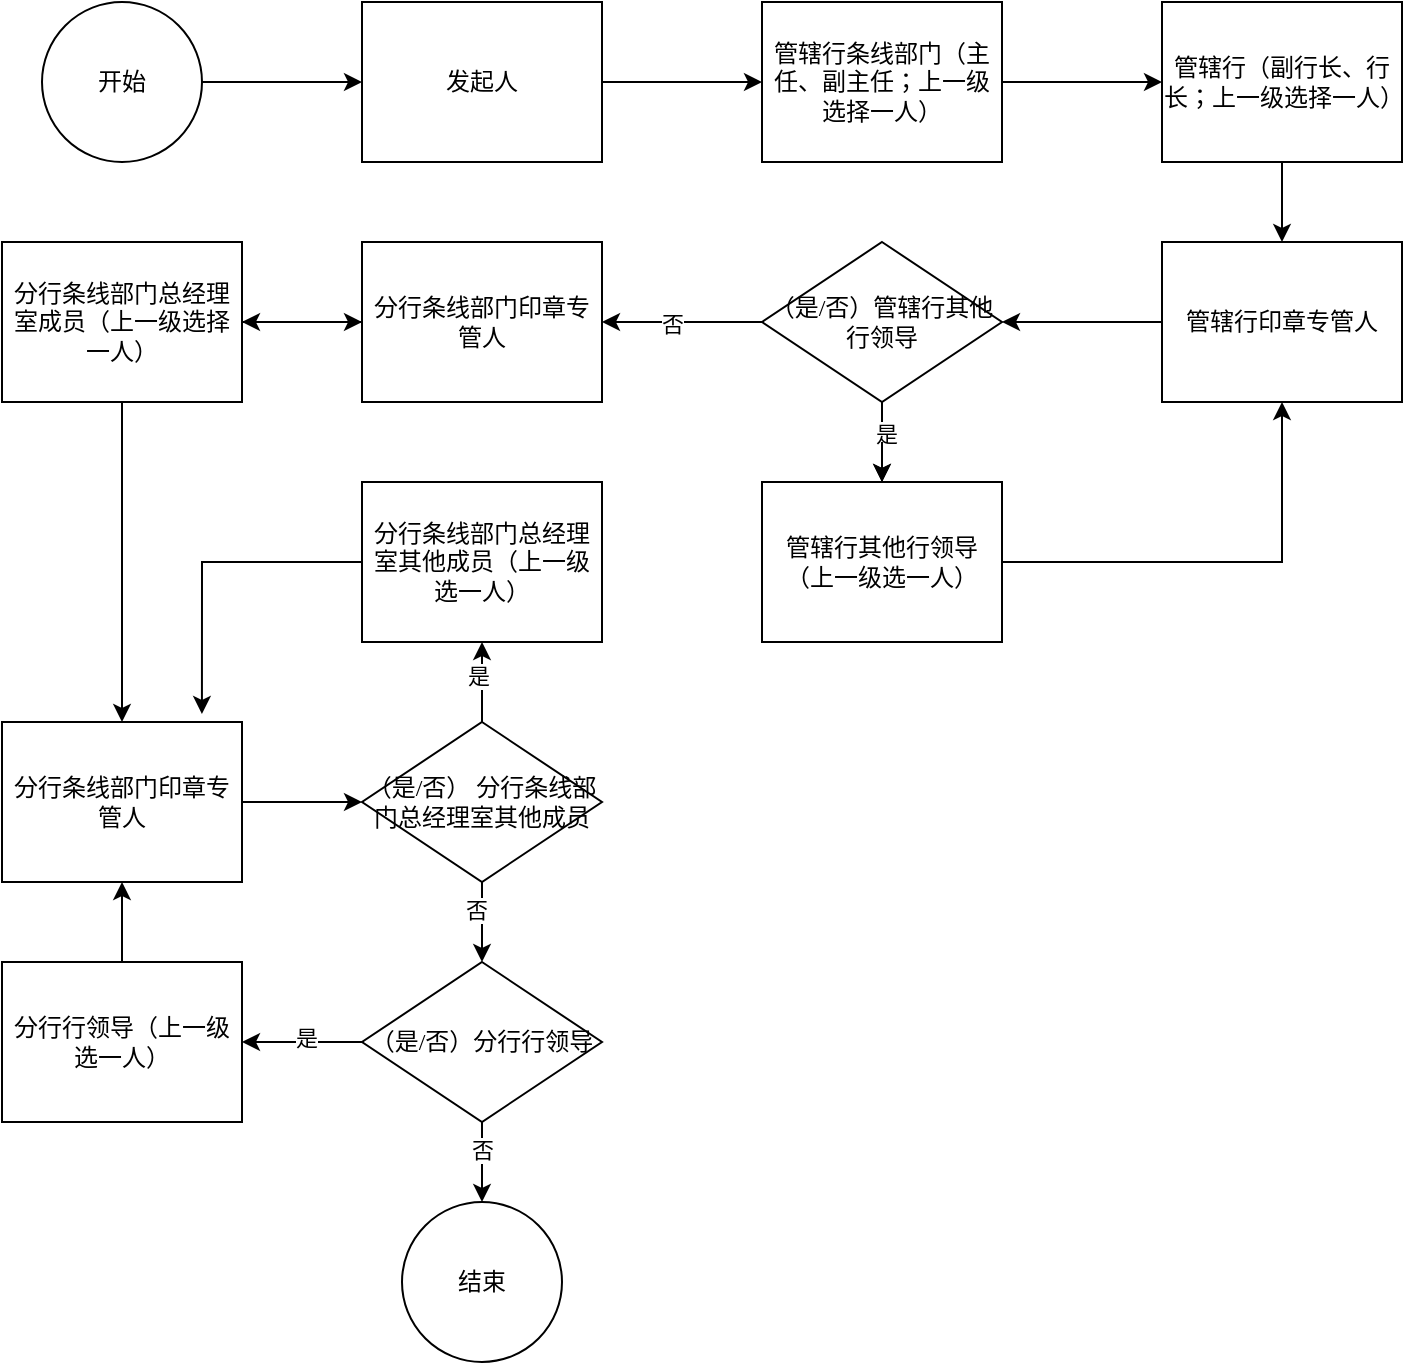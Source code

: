 <mxfile version="22.0.4" type="github">
  <diagram id="C5RBs43oDa-KdzZeNtuy" name="Page-1">
    <mxGraphModel dx="880" dy="446" grid="1" gridSize="10" guides="1" tooltips="1" connect="1" arrows="1" fold="1" page="1" pageScale="1" pageWidth="827" pageHeight="1169" math="0" shadow="0">
      <root>
        <mxCell id="WIyWlLk6GJQsqaUBKTNV-0" />
        <mxCell id="WIyWlLk6GJQsqaUBKTNV-1" parent="WIyWlLk6GJQsqaUBKTNV-0" />
        <mxCell id="ZbH4Q7q5LVhCzutQQjPz-0" value="开始" style="ellipse;whiteSpace=wrap;html=1;aspect=fixed;" parent="WIyWlLk6GJQsqaUBKTNV-1" vertex="1">
          <mxGeometry x="40" y="40" width="80" height="80" as="geometry" />
        </mxCell>
        <mxCell id="ZbH4Q7q5LVhCzutQQjPz-1" value="发起人" style="rounded=0;whiteSpace=wrap;html=1;" parent="WIyWlLk6GJQsqaUBKTNV-1" vertex="1">
          <mxGeometry x="200" y="40" width="120" height="80" as="geometry" />
        </mxCell>
        <mxCell id="ZbH4Q7q5LVhCzutQQjPz-3" value="" style="endArrow=classic;html=1;rounded=0;exitX=1;exitY=0.5;exitDx=0;exitDy=0;" parent="WIyWlLk6GJQsqaUBKTNV-1" source="ZbH4Q7q5LVhCzutQQjPz-0" target="ZbH4Q7q5LVhCzutQQjPz-1" edge="1">
          <mxGeometry width="50" height="50" relative="1" as="geometry">
            <mxPoint x="390" y="260" as="sourcePoint" />
            <mxPoint x="440" y="210" as="targetPoint" />
          </mxGeometry>
        </mxCell>
        <mxCell id="ZbH4Q7q5LVhCzutQQjPz-7" style="edgeStyle=orthogonalEdgeStyle;rounded=0;orthogonalLoop=1;jettySize=auto;html=1;entryX=0;entryY=0.5;entryDx=0;entryDy=0;" parent="WIyWlLk6GJQsqaUBKTNV-1" source="ZbH4Q7q5LVhCzutQQjPz-4" target="ZbH4Q7q5LVhCzutQQjPz-6" edge="1">
          <mxGeometry relative="1" as="geometry" />
        </mxCell>
        <mxCell id="ZbH4Q7q5LVhCzutQQjPz-4" value="&lt;p class=&quot;MsoNormal&quot;&gt;管辖行条线部门（主任、副主任；上一级选择一人）&lt;/p&gt;" style="rounded=0;whiteSpace=wrap;html=1;" parent="WIyWlLk6GJQsqaUBKTNV-1" vertex="1">
          <mxGeometry x="400" y="40" width="120" height="80" as="geometry" />
        </mxCell>
        <mxCell id="ZbH4Q7q5LVhCzutQQjPz-5" value="" style="endArrow=classic;html=1;rounded=0;" parent="WIyWlLk6GJQsqaUBKTNV-1" source="ZbH4Q7q5LVhCzutQQjPz-1" target="ZbH4Q7q5LVhCzutQQjPz-4" edge="1">
          <mxGeometry width="50" height="50" relative="1" as="geometry">
            <mxPoint x="390" y="260" as="sourcePoint" />
            <mxPoint x="440" y="210" as="targetPoint" />
          </mxGeometry>
        </mxCell>
        <mxCell id="ZbH4Q7q5LVhCzutQQjPz-9" style="edgeStyle=orthogonalEdgeStyle;rounded=0;orthogonalLoop=1;jettySize=auto;html=1;entryX=0.5;entryY=0;entryDx=0;entryDy=0;" parent="WIyWlLk6GJQsqaUBKTNV-1" source="ZbH4Q7q5LVhCzutQQjPz-6" target="ZbH4Q7q5LVhCzutQQjPz-8" edge="1">
          <mxGeometry relative="1" as="geometry" />
        </mxCell>
        <mxCell id="ZbH4Q7q5LVhCzutQQjPz-6" value="&lt;p class=&quot;MsoNormal&quot;&gt;管辖行（副行长、行长；上一级选择一人）&lt;/p&gt;" style="rounded=0;whiteSpace=wrap;html=1;" parent="WIyWlLk6GJQsqaUBKTNV-1" vertex="1">
          <mxGeometry x="600" y="40" width="120" height="80" as="geometry" />
        </mxCell>
        <mxCell id="ZbH4Q7q5LVhCzutQQjPz-11" style="edgeStyle=orthogonalEdgeStyle;rounded=0;orthogonalLoop=1;jettySize=auto;html=1;" parent="WIyWlLk6GJQsqaUBKTNV-1" source="ZbH4Q7q5LVhCzutQQjPz-8" target="ZbH4Q7q5LVhCzutQQjPz-10" edge="1">
          <mxGeometry relative="1" as="geometry" />
        </mxCell>
        <mxCell id="ZbH4Q7q5LVhCzutQQjPz-8" value="&lt;p class=&quot;MsoNormal&quot;&gt;&lt;font face=&quot;宋体&quot;&gt;管辖行印章专管人&lt;/font&gt;&lt;/p&gt;" style="rounded=0;whiteSpace=wrap;html=1;" parent="WIyWlLk6GJQsqaUBKTNV-1" vertex="1">
          <mxGeometry x="600" y="160" width="120" height="80" as="geometry" />
        </mxCell>
        <mxCell id="ZbH4Q7q5LVhCzutQQjPz-13" style="edgeStyle=orthogonalEdgeStyle;rounded=0;orthogonalLoop=1;jettySize=auto;html=1;entryX=0.5;entryY=0;entryDx=0;entryDy=0;" parent="WIyWlLk6GJQsqaUBKTNV-1" source="ZbH4Q7q5LVhCzutQQjPz-10" target="ZbH4Q7q5LVhCzutQQjPz-12" edge="1">
          <mxGeometry relative="1" as="geometry" />
        </mxCell>
        <mxCell id="ZbH4Q7q5LVhCzutQQjPz-14" value="是" style="edgeLabel;html=1;align=center;verticalAlign=middle;resizable=0;points=[];" parent="ZbH4Q7q5LVhCzutQQjPz-13" vertex="1" connectable="0">
          <mxGeometry x="-0.225" y="2" relative="1" as="geometry">
            <mxPoint as="offset" />
          </mxGeometry>
        </mxCell>
        <mxCell id="ZbH4Q7q5LVhCzutQQjPz-16" style="edgeStyle=orthogonalEdgeStyle;rounded=0;orthogonalLoop=1;jettySize=auto;html=1;entryX=1;entryY=0.5;entryDx=0;entryDy=0;" parent="WIyWlLk6GJQsqaUBKTNV-1" source="ZbH4Q7q5LVhCzutQQjPz-10" target="ZbH4Q7q5LVhCzutQQjPz-15" edge="1">
          <mxGeometry relative="1" as="geometry" />
        </mxCell>
        <mxCell id="ZbH4Q7q5LVhCzutQQjPz-17" value="否" style="edgeLabel;html=1;align=center;verticalAlign=middle;resizable=0;points=[];" parent="ZbH4Q7q5LVhCzutQQjPz-16" vertex="1" connectable="0">
          <mxGeometry x="0.125" y="1" relative="1" as="geometry">
            <mxPoint as="offset" />
          </mxGeometry>
        </mxCell>
        <mxCell id="ZbH4Q7q5LVhCzutQQjPz-10" value="&lt;p class=&quot;MsoNormal&quot;&gt;&lt;font face=&quot;宋体&quot;&gt;（是&lt;/font&gt;&lt;font face=&quot;宋体&quot;&gt;/否）管辖行其他行领导&lt;/font&gt;&lt;/p&gt;" style="rhombus;whiteSpace=wrap;html=1;" parent="WIyWlLk6GJQsqaUBKTNV-1" vertex="1">
          <mxGeometry x="400" y="160" width="120" height="80" as="geometry" />
        </mxCell>
        <mxCell id="ZbH4Q7q5LVhCzutQQjPz-26" style="edgeStyle=orthogonalEdgeStyle;rounded=0;orthogonalLoop=1;jettySize=auto;html=1;" parent="WIyWlLk6GJQsqaUBKTNV-1" source="ZbH4Q7q5LVhCzutQQjPz-12" edge="1">
          <mxGeometry relative="1" as="geometry">
            <mxPoint x="460" y="280" as="targetPoint" />
          </mxGeometry>
        </mxCell>
        <mxCell id="ZbH4Q7q5LVhCzutQQjPz-40" style="edgeStyle=orthogonalEdgeStyle;rounded=0;orthogonalLoop=1;jettySize=auto;html=1;" parent="WIyWlLk6GJQsqaUBKTNV-1" source="ZbH4Q7q5LVhCzutQQjPz-12" target="ZbH4Q7q5LVhCzutQQjPz-8" edge="1">
          <mxGeometry relative="1" as="geometry" />
        </mxCell>
        <mxCell id="ZbH4Q7q5LVhCzutQQjPz-12" value="&lt;p class=&quot;MsoNormal&quot;&gt;管辖行其他行领导（上一级选一人）&lt;br&gt;&lt;/p&gt;" style="rounded=0;whiteSpace=wrap;html=1;" parent="WIyWlLk6GJQsqaUBKTNV-1" vertex="1">
          <mxGeometry x="400" y="280" width="120" height="80" as="geometry" />
        </mxCell>
        <mxCell id="mxg2RVdHT4OftnU_LIn5-3" style="edgeStyle=orthogonalEdgeStyle;rounded=0;orthogonalLoop=1;jettySize=auto;html=1;entryX=1;entryY=0.5;entryDx=0;entryDy=0;" edge="1" parent="WIyWlLk6GJQsqaUBKTNV-1" source="ZbH4Q7q5LVhCzutQQjPz-15" target="ZbH4Q7q5LVhCzutQQjPz-41">
          <mxGeometry relative="1" as="geometry">
            <Array as="points">
              <mxPoint x="160" y="200" />
              <mxPoint x="160" y="200" />
            </Array>
          </mxGeometry>
        </mxCell>
        <mxCell id="ZbH4Q7q5LVhCzutQQjPz-15" value="&lt;p class=&quot;MsoNormal&quot;&gt;&lt;font face=&quot;宋体&quot;&gt;分行条线部门印章专管人&lt;/font&gt;&lt;/p&gt;" style="rounded=0;whiteSpace=wrap;html=1;" parent="WIyWlLk6GJQsqaUBKTNV-1" vertex="1">
          <mxGeometry x="200" y="160" width="120" height="80" as="geometry" />
        </mxCell>
        <mxCell id="mxg2RVdHT4OftnU_LIn5-14" style="edgeStyle=orthogonalEdgeStyle;rounded=0;orthogonalLoop=1;jettySize=auto;html=1;entryX=0.5;entryY=0;entryDx=0;entryDy=0;" edge="1" parent="WIyWlLk6GJQsqaUBKTNV-1" source="ZbH4Q7q5LVhCzutQQjPz-18" target="ZbH4Q7q5LVhCzutQQjPz-44">
          <mxGeometry relative="1" as="geometry" />
        </mxCell>
        <mxCell id="mxg2RVdHT4OftnU_LIn5-15" value="否" style="edgeLabel;html=1;align=center;verticalAlign=middle;resizable=0;points=[];" vertex="1" connectable="0" parent="mxg2RVdHT4OftnU_LIn5-14">
          <mxGeometry x="-0.3" y="-3" relative="1" as="geometry">
            <mxPoint as="offset" />
          </mxGeometry>
        </mxCell>
        <mxCell id="mxg2RVdHT4OftnU_LIn5-20" style="edgeStyle=orthogonalEdgeStyle;rounded=0;orthogonalLoop=1;jettySize=auto;html=1;entryX=0.5;entryY=1;entryDx=0;entryDy=0;" edge="1" parent="WIyWlLk6GJQsqaUBKTNV-1" source="ZbH4Q7q5LVhCzutQQjPz-18" target="ZbH4Q7q5LVhCzutQQjPz-23">
          <mxGeometry relative="1" as="geometry" />
        </mxCell>
        <mxCell id="mxg2RVdHT4OftnU_LIn5-21" value="是" style="edgeLabel;html=1;align=center;verticalAlign=middle;resizable=0;points=[];" vertex="1" connectable="0" parent="mxg2RVdHT4OftnU_LIn5-20">
          <mxGeometry x="0.15" y="2" relative="1" as="geometry">
            <mxPoint as="offset" />
          </mxGeometry>
        </mxCell>
        <mxCell id="ZbH4Q7q5LVhCzutQQjPz-18" value="&lt;p class=&quot;MsoNormal&quot;&gt;&lt;font face=&quot;宋体&quot;&gt;（是&lt;/font&gt;&lt;font face=&quot;宋体&quot;&gt;/否） 分行条线部门总经理室其他成员&lt;/font&gt;&lt;/p&gt;" style="rhombus;whiteSpace=wrap;html=1;" parent="WIyWlLk6GJQsqaUBKTNV-1" vertex="1">
          <mxGeometry x="200" y="400" width="120" height="80" as="geometry" />
        </mxCell>
        <mxCell id="ZbH4Q7q5LVhCzutQQjPz-23" value="&lt;p class=&quot;MsoNormal&quot;&gt;分行条线部门总经理室其他成员（上一级选一人）&lt;/p&gt;" style="rounded=0;whiteSpace=wrap;html=1;" parent="WIyWlLk6GJQsqaUBKTNV-1" vertex="1">
          <mxGeometry x="200" y="280" width="120" height="80" as="geometry" />
        </mxCell>
        <mxCell id="mxg2RVdHT4OftnU_LIn5-19" style="edgeStyle=orthogonalEdgeStyle;rounded=0;orthogonalLoop=1;jettySize=auto;html=1;" edge="1" parent="WIyWlLk6GJQsqaUBKTNV-1" source="ZbH4Q7q5LVhCzutQQjPz-33" target="mxg2RVdHT4OftnU_LIn5-7">
          <mxGeometry relative="1" as="geometry" />
        </mxCell>
        <mxCell id="ZbH4Q7q5LVhCzutQQjPz-33" value="分行行领导（上一级选一人）" style="rounded=0;whiteSpace=wrap;html=1;" parent="WIyWlLk6GJQsqaUBKTNV-1" vertex="1">
          <mxGeometry x="20" y="520" width="120" height="80" as="geometry" />
        </mxCell>
        <mxCell id="ZbH4Q7q5LVhCzutQQjPz-36" value="结束" style="ellipse;whiteSpace=wrap;html=1;aspect=fixed;" parent="WIyWlLk6GJQsqaUBKTNV-1" vertex="1">
          <mxGeometry x="220" y="640" width="80" height="80" as="geometry" />
        </mxCell>
        <mxCell id="mxg2RVdHT4OftnU_LIn5-4" style="edgeStyle=orthogonalEdgeStyle;rounded=0;orthogonalLoop=1;jettySize=auto;html=1;exitX=1;exitY=0.5;exitDx=0;exitDy=0;" edge="1" parent="WIyWlLk6GJQsqaUBKTNV-1" source="ZbH4Q7q5LVhCzutQQjPz-41">
          <mxGeometry relative="1" as="geometry">
            <mxPoint x="200" y="200" as="targetPoint" />
          </mxGeometry>
        </mxCell>
        <mxCell id="mxg2RVdHT4OftnU_LIn5-10" style="edgeStyle=orthogonalEdgeStyle;rounded=0;orthogonalLoop=1;jettySize=auto;html=1;entryX=0.5;entryY=0;entryDx=0;entryDy=0;" edge="1" parent="WIyWlLk6GJQsqaUBKTNV-1" source="ZbH4Q7q5LVhCzutQQjPz-41" target="mxg2RVdHT4OftnU_LIn5-7">
          <mxGeometry relative="1" as="geometry" />
        </mxCell>
        <mxCell id="ZbH4Q7q5LVhCzutQQjPz-41" value="&lt;p class=&quot;MsoNormal&quot;&gt;分行条线部门总经理室成员（上一级选择一人）&lt;br&gt;&lt;/p&gt;" style="rounded=0;whiteSpace=wrap;html=1;" parent="WIyWlLk6GJQsqaUBKTNV-1" vertex="1">
          <mxGeometry x="20" y="160" width="120" height="80" as="geometry" />
        </mxCell>
        <mxCell id="ZbH4Q7q5LVhCzutQQjPz-48" style="edgeStyle=orthogonalEdgeStyle;rounded=0;orthogonalLoop=1;jettySize=auto;html=1;entryX=0.5;entryY=0;entryDx=0;entryDy=0;" parent="WIyWlLk6GJQsqaUBKTNV-1" source="ZbH4Q7q5LVhCzutQQjPz-44" target="ZbH4Q7q5LVhCzutQQjPz-36" edge="1">
          <mxGeometry relative="1" as="geometry" />
        </mxCell>
        <mxCell id="ZbH4Q7q5LVhCzutQQjPz-49" value="否" style="edgeLabel;html=1;align=center;verticalAlign=middle;resizable=0;points=[];" parent="ZbH4Q7q5LVhCzutQQjPz-48" vertex="1" connectable="0">
          <mxGeometry x="-0.3" relative="1" as="geometry">
            <mxPoint as="offset" />
          </mxGeometry>
        </mxCell>
        <mxCell id="mxg2RVdHT4OftnU_LIn5-17" style="edgeStyle=orthogonalEdgeStyle;rounded=0;orthogonalLoop=1;jettySize=auto;html=1;entryX=1;entryY=0.5;entryDx=0;entryDy=0;" edge="1" parent="WIyWlLk6GJQsqaUBKTNV-1" source="ZbH4Q7q5LVhCzutQQjPz-44" target="ZbH4Q7q5LVhCzutQQjPz-33">
          <mxGeometry relative="1" as="geometry" />
        </mxCell>
        <mxCell id="mxg2RVdHT4OftnU_LIn5-18" value="是" style="edgeLabel;html=1;align=center;verticalAlign=middle;resizable=0;points=[];" vertex="1" connectable="0" parent="mxg2RVdHT4OftnU_LIn5-17">
          <mxGeometry x="-0.067" y="-2" relative="1" as="geometry">
            <mxPoint as="offset" />
          </mxGeometry>
        </mxCell>
        <mxCell id="ZbH4Q7q5LVhCzutQQjPz-44" value="&lt;p class=&quot;MsoNormal&quot;&gt;&lt;font face=&quot;宋体&quot;&gt;（是&lt;/font&gt;&lt;font face=&quot;宋体&quot;&gt;/否）分行行领导&lt;/font&gt;&lt;/p&gt;" style="rhombus;whiteSpace=wrap;html=1;" parent="WIyWlLk6GJQsqaUBKTNV-1" vertex="1">
          <mxGeometry x="200" y="520" width="120" height="80" as="geometry" />
        </mxCell>
        <mxCell id="mxg2RVdHT4OftnU_LIn5-9" style="edgeStyle=orthogonalEdgeStyle;rounded=0;orthogonalLoop=1;jettySize=auto;html=1;" edge="1" parent="WIyWlLk6GJQsqaUBKTNV-1" source="mxg2RVdHT4OftnU_LIn5-7" target="ZbH4Q7q5LVhCzutQQjPz-18">
          <mxGeometry relative="1" as="geometry" />
        </mxCell>
        <mxCell id="mxg2RVdHT4OftnU_LIn5-7" value="&lt;p class=&quot;MsoNormal&quot;&gt;&lt;font face=&quot;宋体&quot;&gt;分行条线部门印章专管人&lt;/font&gt;&lt;/p&gt;" style="rounded=0;whiteSpace=wrap;html=1;" vertex="1" parent="WIyWlLk6GJQsqaUBKTNV-1">
          <mxGeometry x="20" y="400" width="120" height="80" as="geometry" />
        </mxCell>
        <mxCell id="mxg2RVdHT4OftnU_LIn5-22" style="edgeStyle=orthogonalEdgeStyle;rounded=0;orthogonalLoop=1;jettySize=auto;html=1;entryX=0.833;entryY=-0.05;entryDx=0;entryDy=0;entryPerimeter=0;" edge="1" parent="WIyWlLk6GJQsqaUBKTNV-1" source="ZbH4Q7q5LVhCzutQQjPz-23" target="mxg2RVdHT4OftnU_LIn5-7">
          <mxGeometry relative="1" as="geometry" />
        </mxCell>
      </root>
    </mxGraphModel>
  </diagram>
</mxfile>
